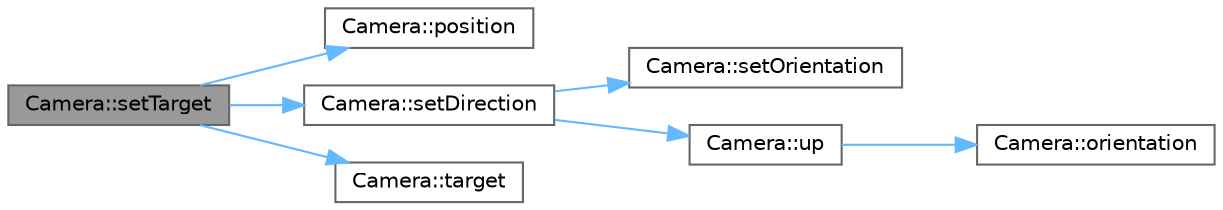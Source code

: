 digraph "Camera::setTarget"
{
 // LATEX_PDF_SIZE
  bgcolor="transparent";
  edge [fontname=Helvetica,fontsize=10,labelfontname=Helvetica,labelfontsize=10];
  node [fontname=Helvetica,fontsize=10,shape=box,height=0.2,width=0.4];
  rankdir="LR";
  Node1 [id="Node000001",label="Camera::setTarget",height=0.2,width=0.4,color="gray40", fillcolor="grey60", style="filled", fontcolor="black",tooltip=" "];
  Node1 -> Node2 [id="edge1_Node000001_Node000002",color="steelblue1",style="solid",tooltip=" "];
  Node2 [id="Node000002",label="Camera::position",height=0.2,width=0.4,color="grey40", fillcolor="white", style="filled",URL="$class_camera.html#a30c50d807fbdb00d92a92fdfbed653fe",tooltip=" "];
  Node1 -> Node3 [id="edge2_Node000001_Node000003",color="steelblue1",style="solid",tooltip=" "];
  Node3 [id="Node000003",label="Camera::setDirection",height=0.2,width=0.4,color="grey40", fillcolor="white", style="filled",URL="$class_camera.html#af8621940fefd60a60df8a02093458960",tooltip=" "];
  Node3 -> Node4 [id="edge3_Node000003_Node000004",color="steelblue1",style="solid",tooltip=" "];
  Node4 [id="Node000004",label="Camera::setOrientation",height=0.2,width=0.4,color="grey40", fillcolor="white", style="filled",URL="$class_camera.html#abcdafc0aeba359632ecef5bf07bbfa4c",tooltip=" "];
  Node3 -> Node5 [id="edge4_Node000003_Node000005",color="steelblue1",style="solid",tooltip=" "];
  Node5 [id="Node000005",label="Camera::up",height=0.2,width=0.4,color="grey40", fillcolor="white", style="filled",URL="$class_camera.html#add6d9b9e43330142bcb339068c271ff9",tooltip=" "];
  Node5 -> Node6 [id="edge5_Node000005_Node000006",color="steelblue1",style="solid",tooltip=" "];
  Node6 [id="Node000006",label="Camera::orientation",height=0.2,width=0.4,color="grey40", fillcolor="white", style="filled",URL="$class_camera.html#a48e9db0973b69ef531f287d56653e536",tooltip=" "];
  Node1 -> Node7 [id="edge6_Node000001_Node000007",color="steelblue1",style="solid",tooltip=" "];
  Node7 [id="Node000007",label="Camera::target",height=0.2,width=0.4,color="grey40", fillcolor="white", style="filled",URL="$class_camera.html#ada70e7d36786e5f2fc9c40b322d5e805",tooltip=" "];
}
